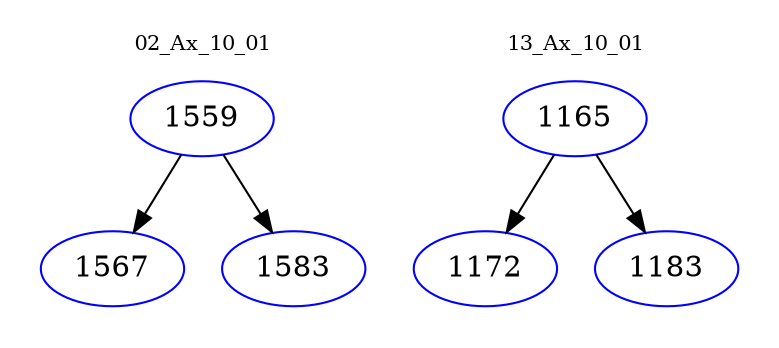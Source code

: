 digraph{
subgraph cluster_0 {
color = white
label = "02_Ax_10_01";
fontsize=10;
T0_1559 [label="1559", color="blue"]
T0_1559 -> T0_1567 [color="black"]
T0_1567 [label="1567", color="blue"]
T0_1559 -> T0_1583 [color="black"]
T0_1583 [label="1583", color="blue"]
}
subgraph cluster_1 {
color = white
label = "13_Ax_10_01";
fontsize=10;
T1_1165 [label="1165", color="blue"]
T1_1165 -> T1_1172 [color="black"]
T1_1172 [label="1172", color="blue"]
T1_1165 -> T1_1183 [color="black"]
T1_1183 [label="1183", color="blue"]
}
}
